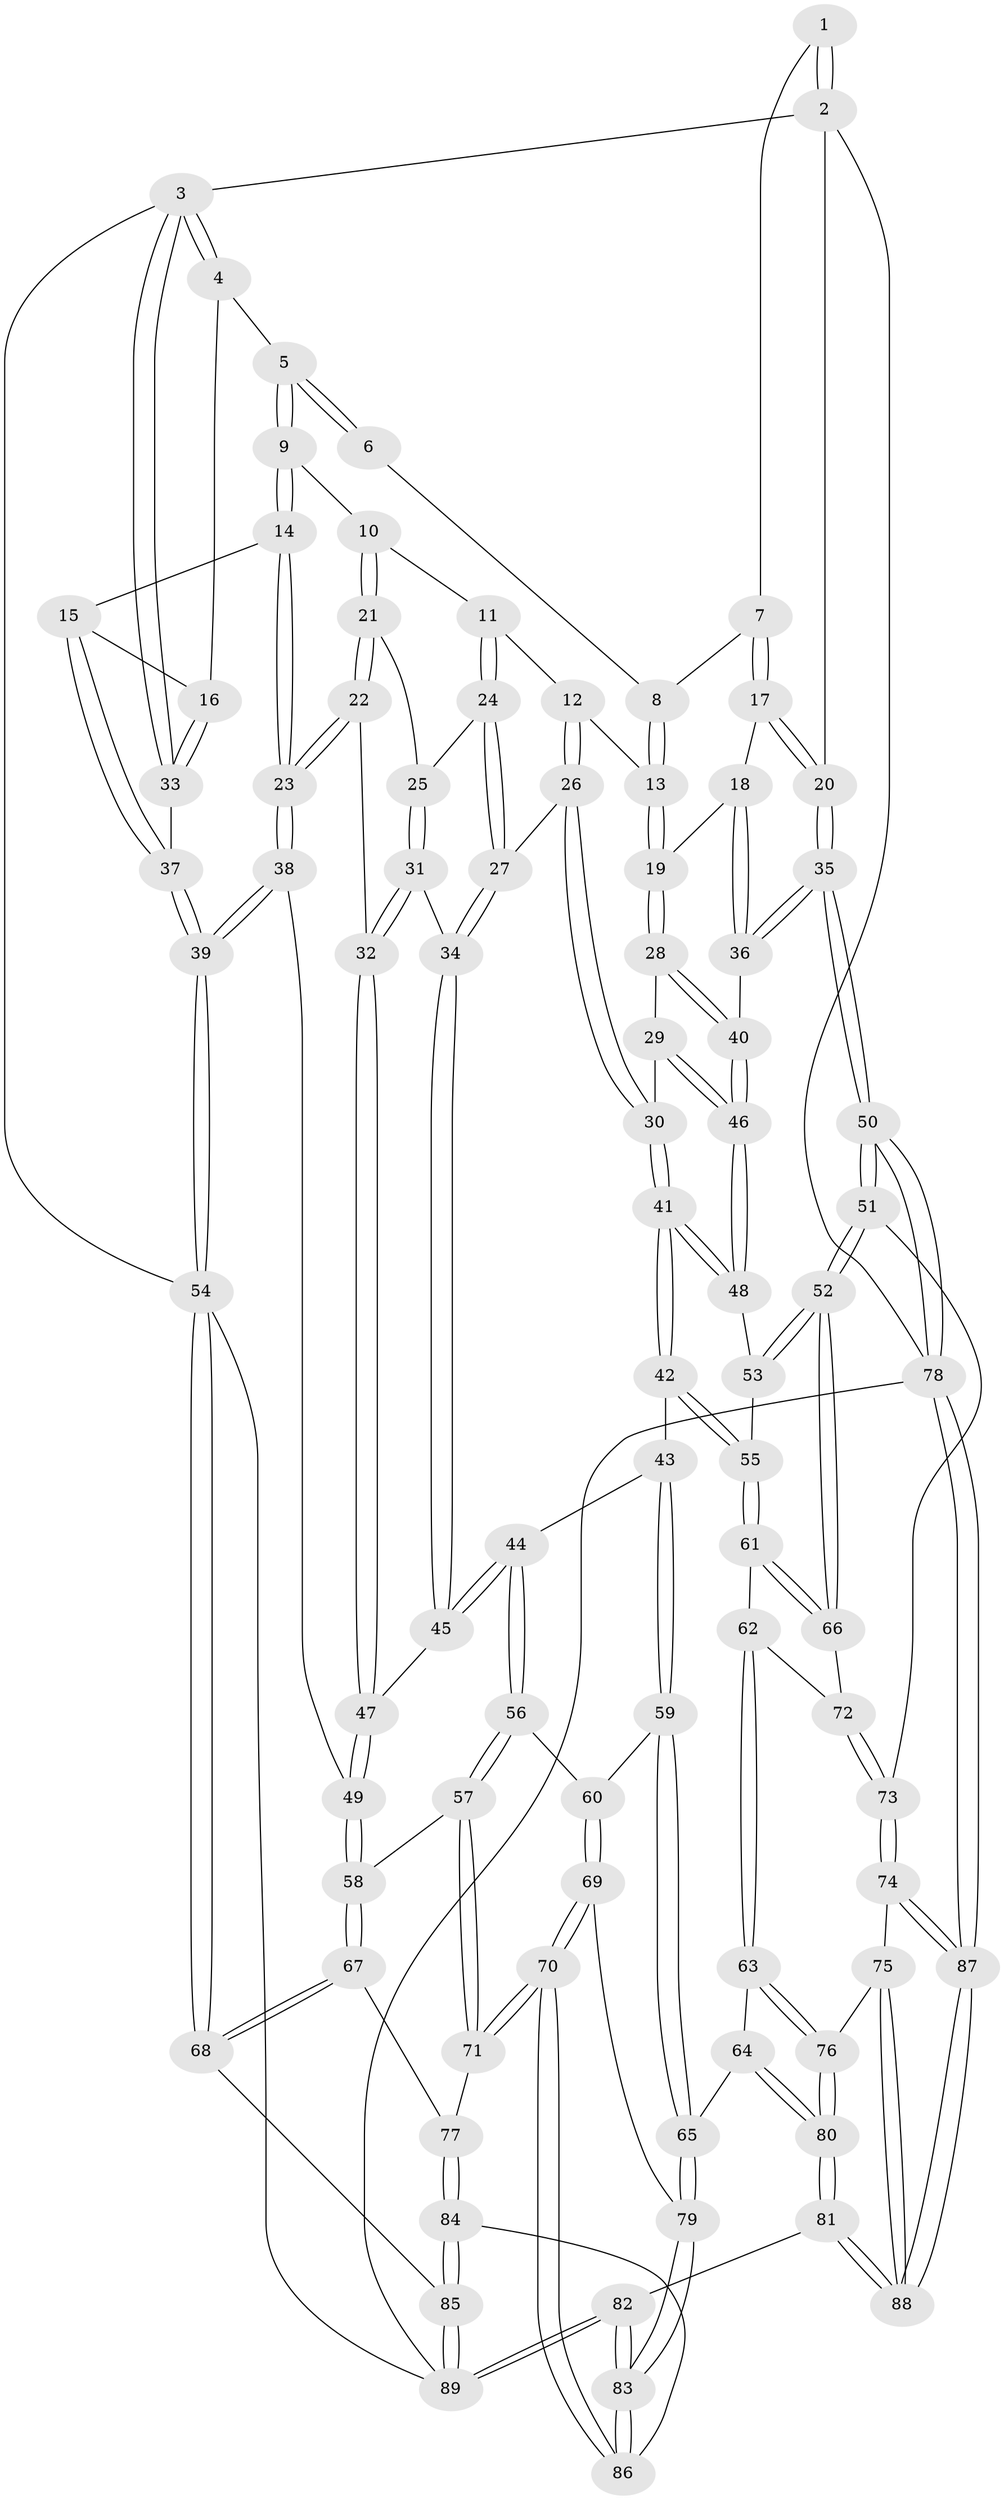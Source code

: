 // coarse degree distribution, {4: 0.39215686274509803, 8: 0.0196078431372549, 5: 0.4117647058823529, 3: 0.058823529411764705, 6: 0.11764705882352941}
// Generated by graph-tools (version 1.1) at 2025/24/03/03/25 07:24:32]
// undirected, 89 vertices, 219 edges
graph export_dot {
graph [start="1"]
  node [color=gray90,style=filled];
  1 [pos="+1+0"];
  2 [pos="+1+0"];
  3 [pos="+0+0"];
  4 [pos="+0.2687467296132478+0"];
  5 [pos="+0.4777684550626904+0"];
  6 [pos="+0.8127937265194858+0"];
  7 [pos="+0.905501492284662+0.12684680356902983"];
  8 [pos="+0.8109493380424257+0.036877575406031586"];
  9 [pos="+0.49027143052005223+0"];
  10 [pos="+0.502131635052772+0.023806224205212927"];
  11 [pos="+0.5587030607680877+0.07994690209073708"];
  12 [pos="+0.7175915288743179+0.15224027516484798"];
  13 [pos="+0.7452522454679483+0.14504335095991872"];
  14 [pos="+0.22389930102706257+0.22271865684006112"];
  15 [pos="+0.20435661968837085+0.19784381655076924"];
  16 [pos="+0.1896932224546173+0.1514503283763697"];
  17 [pos="+0.9551015147222518+0.19846404573963844"];
  18 [pos="+0.9485489435691301+0.204062920264393"];
  19 [pos="+0.8557332144785744+0.2565968111127042"];
  20 [pos="+1+0.12746485460550783"];
  21 [pos="+0.46777078872497835+0.12081980620906763"];
  22 [pos="+0.3231658095730089+0.2922921559544478"];
  23 [pos="+0.25325404817661473+0.2857386531732451"];
  24 [pos="+0.5937931522069535+0.2338111959111201"];
  25 [pos="+0.497948992125171+0.23052108677935293"];
  26 [pos="+0.655079676570161+0.3130706393287697"];
  27 [pos="+0.628605457729813+0.309122186051149"];
  28 [pos="+0.853168170704286+0.26260424178368535"];
  29 [pos="+0.677591190033175+0.32534700593442384"];
  30 [pos="+0.6704042291901335+0.32550643608816837"];
  31 [pos="+0.4981597942653997+0.3144869386438176"];
  32 [pos="+0.36454898882457654+0.3214256027035024"];
  33 [pos="+0+0"];
  34 [pos="+0.5465066917143342+0.3394805926892987"];
  35 [pos="+1+0.5106087874158373"];
  36 [pos="+0.9752260402436314+0.391016699410745"];
  37 [pos="+0+0.29233614485297504"];
  38 [pos="+0.10252482922174268+0.5031232122760104"];
  39 [pos="+0+0.46912449590629784"];
  40 [pos="+0.8690688053660646+0.37920308344734605"];
  41 [pos="+0.6864740954869131+0.5421312017105355"];
  42 [pos="+0.6743393369417995+0.5581802835413959"];
  43 [pos="+0.6572704121701781+0.5623537969850246"];
  44 [pos="+0.5069487889430364+0.5443468820627921"];
  45 [pos="+0.5062349668404577+0.5424692000164864"];
  46 [pos="+0.8412183681259789+0.41905303305753966"];
  47 [pos="+0.40515646075558825+0.44964910589475304"];
  48 [pos="+0.8268025038352906+0.4806518636037782"];
  49 [pos="+0.14017172847664494+0.5425397740570093"];
  50 [pos="+1+0.6555835985005678"];
  51 [pos="+1+0.6650847799876065"];
  52 [pos="+1+0.6612261983483738"];
  53 [pos="+0.937609255130765+0.5595126958568342"];
  54 [pos="+0+0.8292396096755981"];
  55 [pos="+0.7372064901770521+0.6329413936513769"];
  56 [pos="+0.43087944858615485+0.6390075784881061"];
  57 [pos="+0.32523446687845775+0.654540233681651"];
  58 [pos="+0.18932448596849585+0.6204219847864163"];
  59 [pos="+0.6052216831705103+0.7820780853953285"];
  60 [pos="+0.44150168584481675+0.6600295606178054"];
  61 [pos="+0.740687294561358+0.6380947319796856"];
  62 [pos="+0.7566872866514488+0.7214131388670488"];
  63 [pos="+0.7184412136107772+0.7906191718754018"];
  64 [pos="+0.6438473934369238+0.8050965047826497"];
  65 [pos="+0.6079606526638079+0.7898850887971459"];
  66 [pos="+1+0.6673825768397648"];
  67 [pos="+0.15122127905565472+0.7580005660812025"];
  68 [pos="+0+0.8400405544460836"];
  69 [pos="+0.45088531531940795+0.8121533911432457"];
  70 [pos="+0.3647258081257763+0.8907209942410821"];
  71 [pos="+0.3371267460458151+0.8146233999797713"];
  72 [pos="+0.7985752736080918+0.7319995776953182"];
  73 [pos="+0.8873252056756121+0.8581094693144231"];
  74 [pos="+0.8749421385235432+0.8743896591043095"];
  75 [pos="+0.8387648098585856+0.8822665804226352"];
  76 [pos="+0.7938433850705581+0.8717845935537858"];
  77 [pos="+0.16267322275856516+0.7923550406044383"];
  78 [pos="+1+1"];
  79 [pos="+0.5434531555521749+0.8427579954310787"];
  80 [pos="+0.6672147204867923+0.9650520099114411"];
  81 [pos="+0.5874604436585915+1"];
  82 [pos="+0.5079061697373867+1"];
  83 [pos="+0.5063357805710508+1"];
  84 [pos="+0.1834861257561049+0.9066730281514654"];
  85 [pos="+0.1406634138917316+0.9726831675051415"];
  86 [pos="+0.35934748975468256+0.9111462431369448"];
  87 [pos="+1+1"];
  88 [pos="+0.7097052725025295+1"];
  89 [pos="+0.1107382651742698+1"];
  1 -- 2;
  1 -- 2;
  1 -- 7;
  2 -- 3;
  2 -- 20;
  2 -- 78;
  3 -- 4;
  3 -- 4;
  3 -- 33;
  3 -- 33;
  3 -- 54;
  4 -- 5;
  4 -- 16;
  5 -- 6;
  5 -- 6;
  5 -- 9;
  5 -- 9;
  6 -- 8;
  7 -- 8;
  7 -- 17;
  7 -- 17;
  8 -- 13;
  8 -- 13;
  9 -- 10;
  9 -- 14;
  9 -- 14;
  10 -- 11;
  10 -- 21;
  10 -- 21;
  11 -- 12;
  11 -- 24;
  11 -- 24;
  12 -- 13;
  12 -- 26;
  12 -- 26;
  13 -- 19;
  13 -- 19;
  14 -- 15;
  14 -- 23;
  14 -- 23;
  15 -- 16;
  15 -- 37;
  15 -- 37;
  16 -- 33;
  16 -- 33;
  17 -- 18;
  17 -- 20;
  17 -- 20;
  18 -- 19;
  18 -- 36;
  18 -- 36;
  19 -- 28;
  19 -- 28;
  20 -- 35;
  20 -- 35;
  21 -- 22;
  21 -- 22;
  21 -- 25;
  22 -- 23;
  22 -- 23;
  22 -- 32;
  23 -- 38;
  23 -- 38;
  24 -- 25;
  24 -- 27;
  24 -- 27;
  25 -- 31;
  25 -- 31;
  26 -- 27;
  26 -- 30;
  26 -- 30;
  27 -- 34;
  27 -- 34;
  28 -- 29;
  28 -- 40;
  28 -- 40;
  29 -- 30;
  29 -- 46;
  29 -- 46;
  30 -- 41;
  30 -- 41;
  31 -- 32;
  31 -- 32;
  31 -- 34;
  32 -- 47;
  32 -- 47;
  33 -- 37;
  34 -- 45;
  34 -- 45;
  35 -- 36;
  35 -- 36;
  35 -- 50;
  35 -- 50;
  36 -- 40;
  37 -- 39;
  37 -- 39;
  38 -- 39;
  38 -- 39;
  38 -- 49;
  39 -- 54;
  39 -- 54;
  40 -- 46;
  40 -- 46;
  41 -- 42;
  41 -- 42;
  41 -- 48;
  41 -- 48;
  42 -- 43;
  42 -- 55;
  42 -- 55;
  43 -- 44;
  43 -- 59;
  43 -- 59;
  44 -- 45;
  44 -- 45;
  44 -- 56;
  44 -- 56;
  45 -- 47;
  46 -- 48;
  46 -- 48;
  47 -- 49;
  47 -- 49;
  48 -- 53;
  49 -- 58;
  49 -- 58;
  50 -- 51;
  50 -- 51;
  50 -- 78;
  50 -- 78;
  51 -- 52;
  51 -- 52;
  51 -- 73;
  52 -- 53;
  52 -- 53;
  52 -- 66;
  52 -- 66;
  53 -- 55;
  54 -- 68;
  54 -- 68;
  54 -- 89;
  55 -- 61;
  55 -- 61;
  56 -- 57;
  56 -- 57;
  56 -- 60;
  57 -- 58;
  57 -- 71;
  57 -- 71;
  58 -- 67;
  58 -- 67;
  59 -- 60;
  59 -- 65;
  59 -- 65;
  60 -- 69;
  60 -- 69;
  61 -- 62;
  61 -- 66;
  61 -- 66;
  62 -- 63;
  62 -- 63;
  62 -- 72;
  63 -- 64;
  63 -- 76;
  63 -- 76;
  64 -- 65;
  64 -- 80;
  64 -- 80;
  65 -- 79;
  65 -- 79;
  66 -- 72;
  67 -- 68;
  67 -- 68;
  67 -- 77;
  68 -- 85;
  69 -- 70;
  69 -- 70;
  69 -- 79;
  70 -- 71;
  70 -- 71;
  70 -- 86;
  70 -- 86;
  71 -- 77;
  72 -- 73;
  72 -- 73;
  73 -- 74;
  73 -- 74;
  74 -- 75;
  74 -- 87;
  74 -- 87;
  75 -- 76;
  75 -- 88;
  75 -- 88;
  76 -- 80;
  76 -- 80;
  77 -- 84;
  77 -- 84;
  78 -- 87;
  78 -- 87;
  78 -- 89;
  79 -- 83;
  79 -- 83;
  80 -- 81;
  80 -- 81;
  81 -- 82;
  81 -- 88;
  81 -- 88;
  82 -- 83;
  82 -- 83;
  82 -- 89;
  82 -- 89;
  83 -- 86;
  83 -- 86;
  84 -- 85;
  84 -- 85;
  84 -- 86;
  85 -- 89;
  85 -- 89;
  87 -- 88;
  87 -- 88;
}
